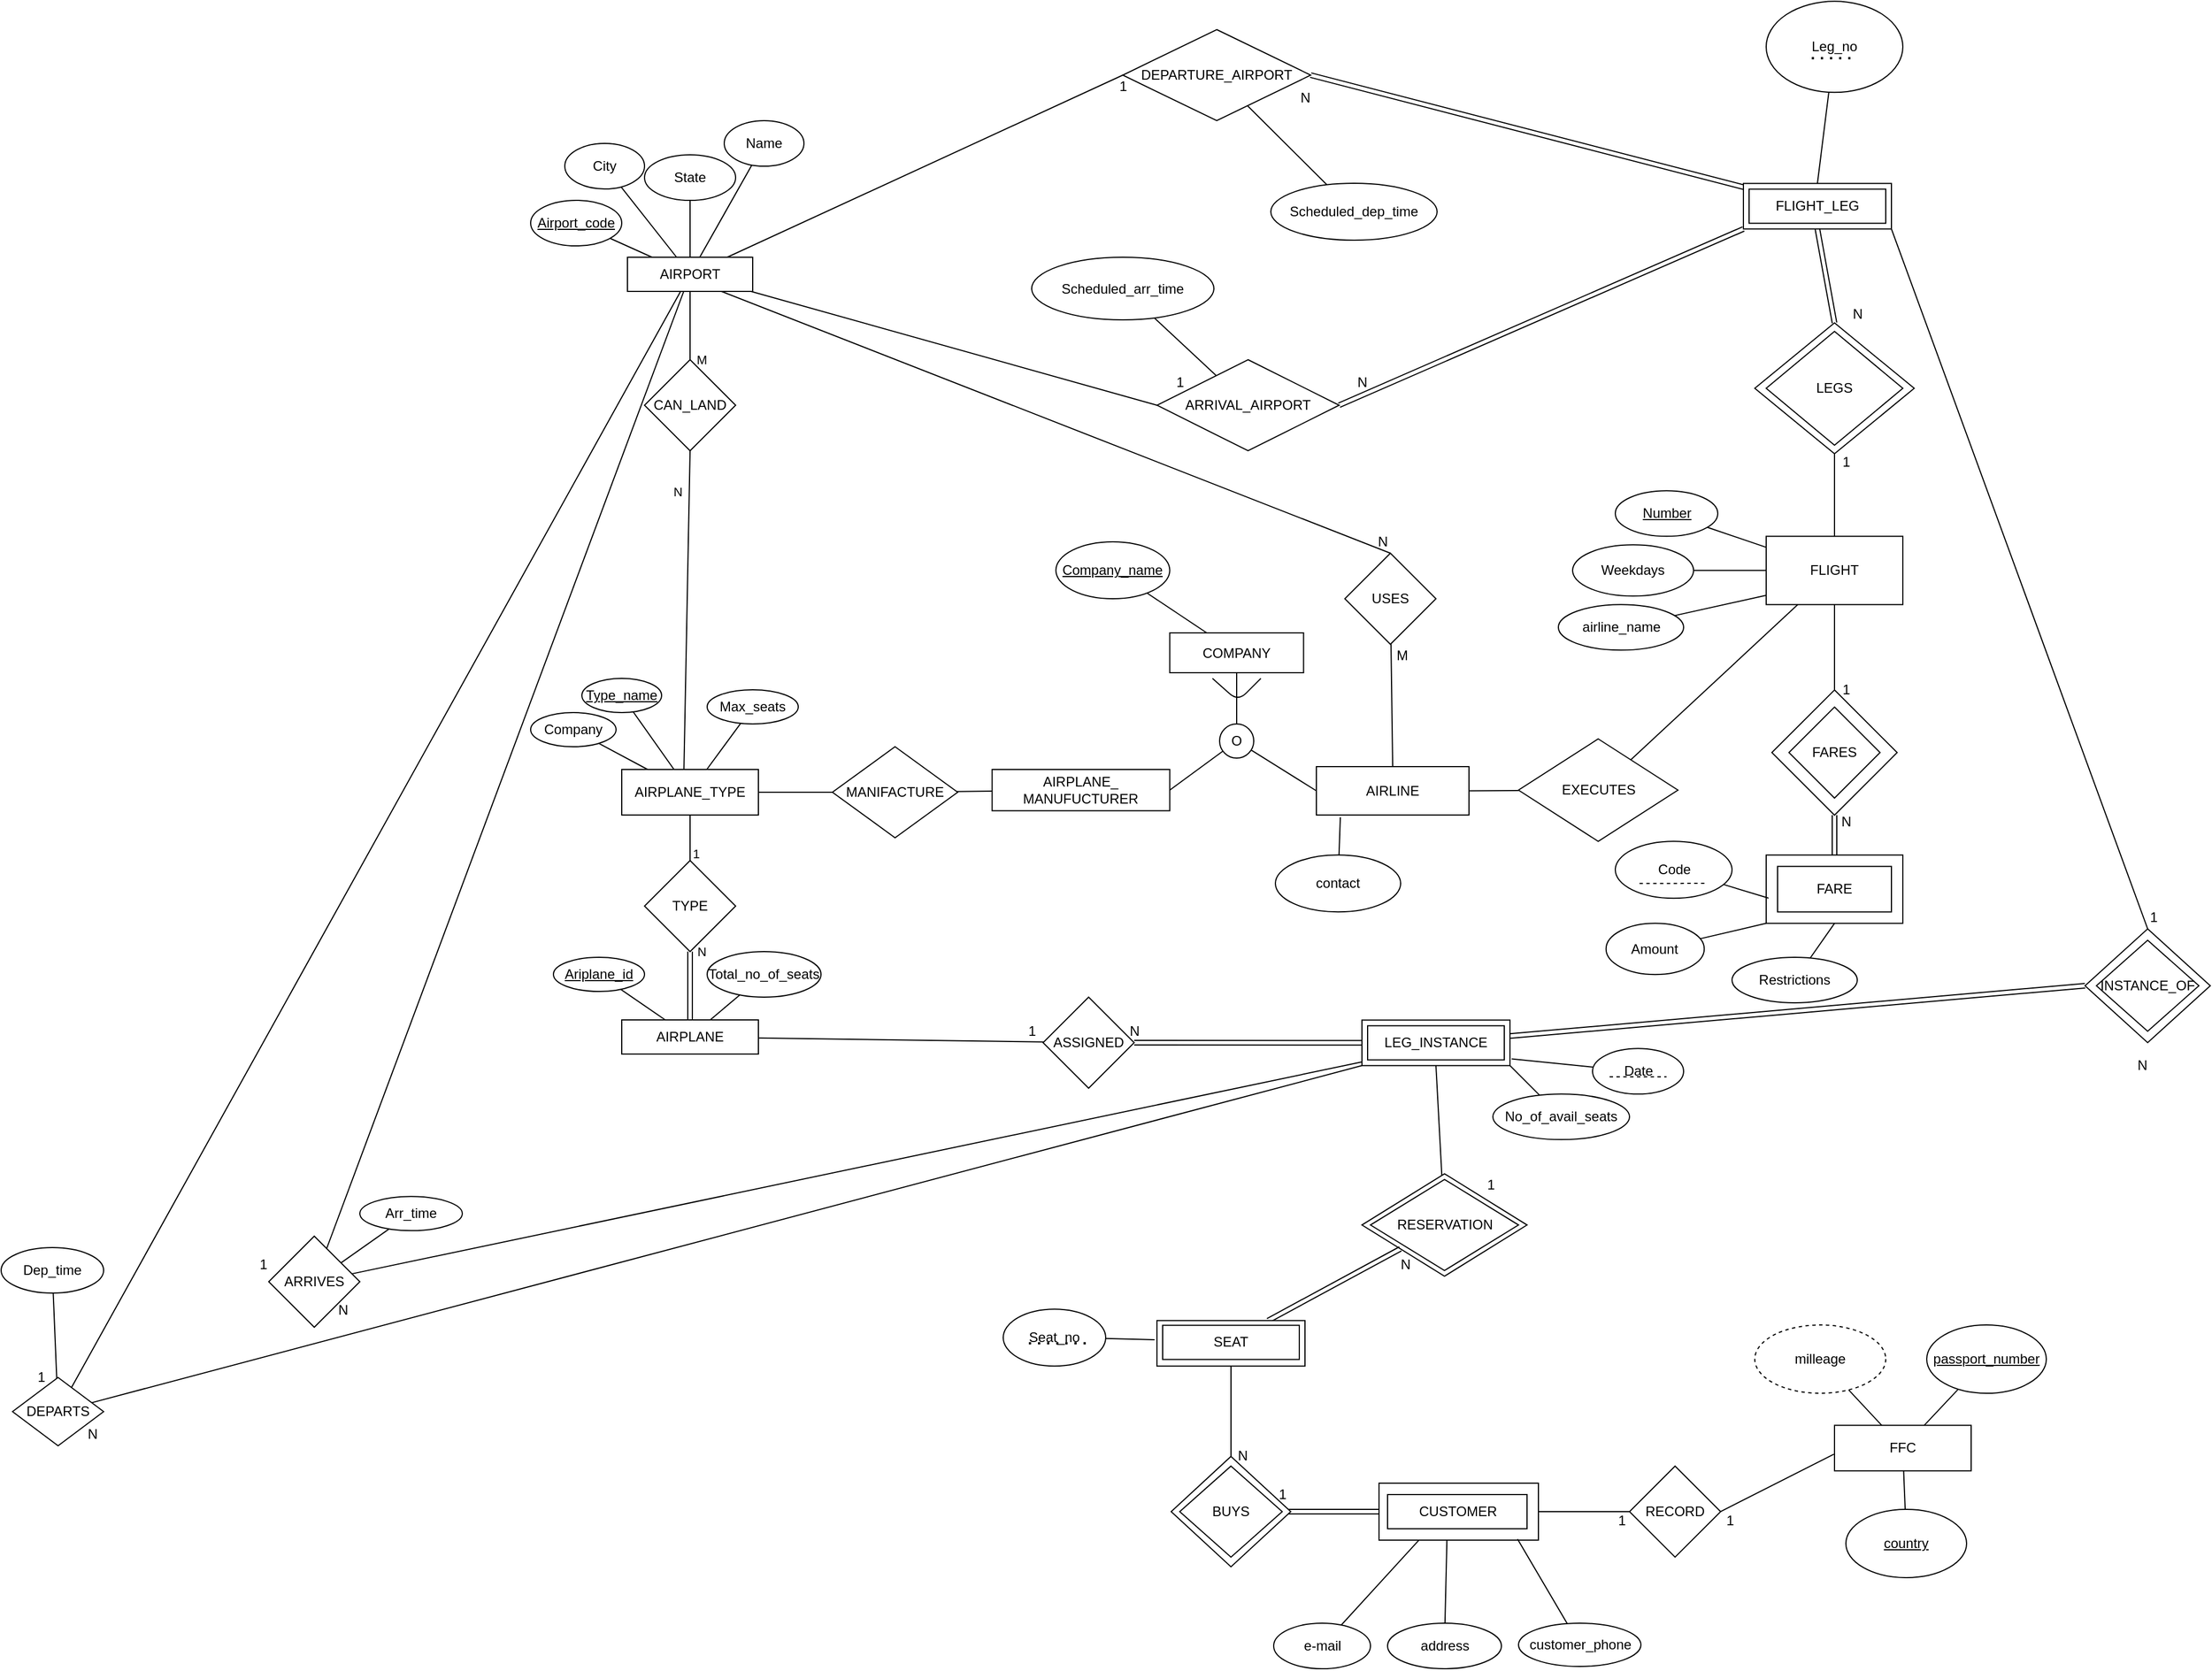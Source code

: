 <mxfile version="14.1.9" type="github">
  <diagram id="C5RBs43oDa-KdzZeNtuy" name="Page-1">
    <mxGraphModel dx="2500" dy="2067" grid="1" gridSize="10" guides="1" tooltips="1" connect="1" arrows="1" fold="1" page="1" pageScale="1" pageWidth="827" pageHeight="1169" math="0" shadow="0">
      <root>
        <mxCell id="WIyWlLk6GJQsqaUBKTNV-0" />
        <mxCell id="WIyWlLk6GJQsqaUBKTNV-1" parent="WIyWlLk6GJQsqaUBKTNV-0" />
        <mxCell id="4S0xpe9cDN7XtUJFlHcr-107" value="" style="rhombus;whiteSpace=wrap;html=1;gradientColor=none;" vertex="1" parent="WIyWlLk6GJQsqaUBKTNV-1">
          <mxGeometry x="577.5" y="1013.47" width="105" height="96.99" as="geometry" />
        </mxCell>
        <mxCell id="4S0xpe9cDN7XtUJFlHcr-51" value="&quot;" style="rhombus;whiteSpace=wrap;html=1;gradientColor=none;" vertex="1" parent="WIyWlLk6GJQsqaUBKTNV-1">
          <mxGeometry x="1380" y="550.0" width="110" height="100" as="geometry" />
        </mxCell>
        <mxCell id="4S0xpe9cDN7XtUJFlHcr-44" value="" style="rounded=0;whiteSpace=wrap;html=1;gradientColor=none;" vertex="1" parent="WIyWlLk6GJQsqaUBKTNV-1">
          <mxGeometry x="1100" y="485.16" width="120" height="60" as="geometry" />
        </mxCell>
        <mxCell id="4S0xpe9cDN7XtUJFlHcr-42" value="" style="rhombus;whiteSpace=wrap;html=1;gradientColor=none;" vertex="1" parent="WIyWlLk6GJQsqaUBKTNV-1">
          <mxGeometry x="1105" y="340.16" width="110" height="110" as="geometry" />
        </mxCell>
        <mxCell id="4S0xpe9cDN7XtUJFlHcr-37" value="" style="rhombus;whiteSpace=wrap;html=1;gradientColor=none;" vertex="1" parent="WIyWlLk6GJQsqaUBKTNV-1">
          <mxGeometry x="1090" y="17.66" width="140" height="115" as="geometry" />
        </mxCell>
        <mxCell id="4S0xpe9cDN7XtUJFlHcr-6" value="" style="rounded=0;whiteSpace=wrap;html=1;" vertex="1" parent="WIyWlLk6GJQsqaUBKTNV-1">
          <mxGeometry x="760" y="1036.99" width="140" height="50.06" as="geometry" />
        </mxCell>
        <mxCell id="ul4c0IiosibibMGCIvRT-50" value="" style="rhombus;whiteSpace=wrap;html=1;shadow=0;sketch=0;fillColor=#FFFFFF;" parent="WIyWlLk6GJQsqaUBKTNV-1" vertex="1">
          <mxGeometry x="745" y="765.16" width="145" height="90" as="geometry" />
        </mxCell>
        <mxCell id="ul4c0IiosibibMGCIvRT-46" value="" style="rounded=0;whiteSpace=wrap;html=1;shadow=0;sketch=0;fillColor=#FFFFFF;" parent="WIyWlLk6GJQsqaUBKTNV-1" vertex="1">
          <mxGeometry x="745" y="630.16" width="130" height="40" as="geometry" />
        </mxCell>
        <mxCell id="ul4c0IiosibibMGCIvRT-0" value="AIRPORT" style="rounded=0;whiteSpace=wrap;html=1;" parent="WIyWlLk6GJQsqaUBKTNV-1" vertex="1">
          <mxGeometry x="100" y="-40" width="110" height="30" as="geometry" />
        </mxCell>
        <mxCell id="ul4c0IiosibibMGCIvRT-3" value="" style="endArrow=none;html=1;" parent="WIyWlLk6GJQsqaUBKTNV-1" source="ul4c0IiosibibMGCIvRT-0" target="ul4c0IiosibibMGCIvRT-7" edge="1">
          <mxGeometry width="50" height="50" relative="1" as="geometry">
            <mxPoint x="155" y="-50" as="sourcePoint" />
            <mxPoint x="205" y="-140" as="targetPoint" />
          </mxGeometry>
        </mxCell>
        <mxCell id="ul4c0IiosibibMGCIvRT-4" value="" style="endArrow=none;html=1;" parent="WIyWlLk6GJQsqaUBKTNV-1" source="ul4c0IiosibibMGCIvRT-0" target="ul4c0IiosibibMGCIvRT-9" edge="1">
          <mxGeometry width="50" height="50" relative="1" as="geometry">
            <mxPoint x="65" y="-60" as="sourcePoint" />
            <mxPoint x="86" y="-130" as="targetPoint" />
          </mxGeometry>
        </mxCell>
        <mxCell id="ul4c0IiosibibMGCIvRT-5" value="" style="endArrow=none;html=1;" parent="WIyWlLk6GJQsqaUBKTNV-1" source="ul4c0IiosibibMGCIvRT-0" target="ul4c0IiosibibMGCIvRT-10" edge="1">
          <mxGeometry width="50" height="50" relative="1" as="geometry">
            <mxPoint x="165" y="-50" as="sourcePoint" />
            <mxPoint x="215" y="-100" as="targetPoint" />
          </mxGeometry>
        </mxCell>
        <mxCell id="ul4c0IiosibibMGCIvRT-6" value="" style="endArrow=none;html=1;" parent="WIyWlLk6GJQsqaUBKTNV-1" source="ul4c0IiosibibMGCIvRT-0" target="ul4c0IiosibibMGCIvRT-8" edge="1">
          <mxGeometry width="50" height="50" relative="1" as="geometry">
            <mxPoint x="45" y="-60" as="sourcePoint" />
            <mxPoint x="75" y="-80" as="targetPoint" />
          </mxGeometry>
        </mxCell>
        <mxCell id="ul4c0IiosibibMGCIvRT-7" value="State" style="ellipse;whiteSpace=wrap;html=1;" parent="WIyWlLk6GJQsqaUBKTNV-1" vertex="1">
          <mxGeometry x="115" y="-130" width="80" height="40" as="geometry" />
        </mxCell>
        <mxCell id="ul4c0IiosibibMGCIvRT-8" value="&lt;u&gt;Airport_code&lt;/u&gt;" style="ellipse;whiteSpace=wrap;html=1;" parent="WIyWlLk6GJQsqaUBKTNV-1" vertex="1">
          <mxGeometry x="15" y="-90" width="80" height="40" as="geometry" />
        </mxCell>
        <mxCell id="ul4c0IiosibibMGCIvRT-9" value="City" style="ellipse;whiteSpace=wrap;html=1;" parent="WIyWlLk6GJQsqaUBKTNV-1" vertex="1">
          <mxGeometry x="45" y="-140" width="70" height="40" as="geometry" />
        </mxCell>
        <mxCell id="ul4c0IiosibibMGCIvRT-10" value="Name" style="ellipse;whiteSpace=wrap;html=1;" parent="WIyWlLk6GJQsqaUBKTNV-1" vertex="1">
          <mxGeometry x="185" y="-160" width="70" height="40" as="geometry" />
        </mxCell>
        <mxCell id="ul4c0IiosibibMGCIvRT-11" value="" style="endArrow=none;html=1;entryX=0.5;entryY=1;entryDx=0;entryDy=0;exitX=0.5;exitY=0;exitDx=0;exitDy=0;" parent="WIyWlLk6GJQsqaUBKTNV-1" source="ul4c0IiosibibMGCIvRT-12" target="ul4c0IiosibibMGCIvRT-0" edge="1">
          <mxGeometry width="50" height="50" relative="1" as="geometry">
            <mxPoint x="155" y="60" as="sourcePoint" />
            <mxPoint x="145" y="-30" as="targetPoint" />
          </mxGeometry>
        </mxCell>
        <mxCell id="ul4c0IiosibibMGCIvRT-15" value="M" style="edgeLabel;html=1;align=center;verticalAlign=middle;resizable=0;points=[];" parent="ul4c0IiosibibMGCIvRT-11" vertex="1" connectable="0">
          <mxGeometry x="-0.738" y="1" relative="1" as="geometry">
            <mxPoint x="11" y="8" as="offset" />
          </mxGeometry>
        </mxCell>
        <mxCell id="ul4c0IiosibibMGCIvRT-12" value="CAN_LAND" style="rhombus;whiteSpace=wrap;html=1;" parent="WIyWlLk6GJQsqaUBKTNV-1" vertex="1">
          <mxGeometry x="115" y="50" width="80" height="80" as="geometry" />
        </mxCell>
        <mxCell id="ul4c0IiosibibMGCIvRT-16" value="" style="endArrow=none;html=1;entryX=0.5;entryY=1;entryDx=0;entryDy=0;exitX=0.455;exitY=-0.002;exitDx=0;exitDy=0;exitPerimeter=0;" parent="WIyWlLk6GJQsqaUBKTNV-1" source="ul4c0IiosibibMGCIvRT-18" target="ul4c0IiosibibMGCIvRT-12" edge="1">
          <mxGeometry width="50" height="50" relative="1" as="geometry">
            <mxPoint x="150" y="360" as="sourcePoint" />
            <mxPoint x="140" y="310" as="targetPoint" />
          </mxGeometry>
        </mxCell>
        <mxCell id="ul4c0IiosibibMGCIvRT-17" value="N" style="edgeLabel;html=1;align=center;verticalAlign=middle;resizable=0;points=[];" parent="ul4c0IiosibibMGCIvRT-16" vertex="1" connectable="0">
          <mxGeometry x="0.674" relative="1" as="geometry">
            <mxPoint x="-9.94" y="-9.6" as="offset" />
          </mxGeometry>
        </mxCell>
        <mxCell id="ul4c0IiosibibMGCIvRT-18" value="AIRPLANE_TYPE" style="rounded=0;whiteSpace=wrap;html=1;" parent="WIyWlLk6GJQsqaUBKTNV-1" vertex="1">
          <mxGeometry x="95" y="410" width="120" height="40" as="geometry" />
        </mxCell>
        <mxCell id="ul4c0IiosibibMGCIvRT-19" value="" style="endArrow=none;html=1;" parent="WIyWlLk6GJQsqaUBKTNV-1" source="ul4c0IiosibibMGCIvRT-20" target="ul4c0IiosibibMGCIvRT-18" edge="1">
          <mxGeometry width="50" height="50" relative="1" as="geometry">
            <mxPoint x="80" y="340" as="sourcePoint" />
            <mxPoint x="140" y="400" as="targetPoint" />
          </mxGeometry>
        </mxCell>
        <mxCell id="ul4c0IiosibibMGCIvRT-20" value="&lt;u&gt;Type_name&lt;/u&gt;" style="ellipse;whiteSpace=wrap;html=1;" parent="WIyWlLk6GJQsqaUBKTNV-1" vertex="1">
          <mxGeometry x="60" y="330" width="70" height="30" as="geometry" />
        </mxCell>
        <mxCell id="ul4c0IiosibibMGCIvRT-21" value="" style="endArrow=none;html=1;" parent="WIyWlLk6GJQsqaUBKTNV-1" source="ul4c0IiosibibMGCIvRT-22" target="ul4c0IiosibibMGCIvRT-18" edge="1">
          <mxGeometry width="50" height="50" relative="1" as="geometry">
            <mxPoint x="60" y="400" as="sourcePoint" />
            <mxPoint x="140" y="400" as="targetPoint" />
          </mxGeometry>
        </mxCell>
        <mxCell id="ul4c0IiosibibMGCIvRT-22" value="Company" style="ellipse;whiteSpace=wrap;html=1;" parent="WIyWlLk6GJQsqaUBKTNV-1" vertex="1">
          <mxGeometry x="15" y="360" width="75" height="30" as="geometry" />
        </mxCell>
        <mxCell id="ul4c0IiosibibMGCIvRT-23" value="" style="endArrow=none;html=1;" parent="WIyWlLk6GJQsqaUBKTNV-1" source="ul4c0IiosibibMGCIvRT-24" target="ul4c0IiosibibMGCIvRT-18" edge="1">
          <mxGeometry width="50" height="50" relative="1" as="geometry">
            <mxPoint x="210" y="330" as="sourcePoint" />
            <mxPoint x="140" y="400" as="targetPoint" />
          </mxGeometry>
        </mxCell>
        <mxCell id="ul4c0IiosibibMGCIvRT-24" value="Max_seats" style="ellipse;whiteSpace=wrap;html=1;" parent="WIyWlLk6GJQsqaUBKTNV-1" vertex="1">
          <mxGeometry x="170" y="340" width="80" height="30" as="geometry" />
        </mxCell>
        <mxCell id="ul4c0IiosibibMGCIvRT-25" value="" style="endArrow=none;html=1;exitX=0.5;exitY=0;exitDx=0;exitDy=0;" parent="WIyWlLk6GJQsqaUBKTNV-1" source="ul4c0IiosibibMGCIvRT-26" target="ul4c0IiosibibMGCIvRT-18" edge="1">
          <mxGeometry width="50" height="50" relative="1" as="geometry">
            <mxPoint x="150" y="490" as="sourcePoint" />
            <mxPoint x="140" y="520" as="targetPoint" />
          </mxGeometry>
        </mxCell>
        <mxCell id="ul4c0IiosibibMGCIvRT-27" value="1" style="edgeLabel;html=1;align=center;verticalAlign=middle;resizable=0;points=[];" parent="ul4c0IiosibibMGCIvRT-25" vertex="1" connectable="0">
          <mxGeometry x="-0.638" y="1" relative="1" as="geometry">
            <mxPoint x="5.96" y="0.29" as="offset" />
          </mxGeometry>
        </mxCell>
        <mxCell id="ul4c0IiosibibMGCIvRT-26" value="TYPE" style="rhombus;whiteSpace=wrap;html=1;" parent="WIyWlLk6GJQsqaUBKTNV-1" vertex="1">
          <mxGeometry x="115" y="490" width="80" height="80" as="geometry" />
        </mxCell>
        <mxCell id="ul4c0IiosibibMGCIvRT-28" value="" style="shape=link;html=1;" parent="WIyWlLk6GJQsqaUBKTNV-1" source="ul4c0IiosibibMGCIvRT-30" target="ul4c0IiosibibMGCIvRT-26" edge="1">
          <mxGeometry width="100" relative="1" as="geometry">
            <mxPoint x="150" y="630" as="sourcePoint" />
            <mxPoint x="130" y="580" as="targetPoint" />
          </mxGeometry>
        </mxCell>
        <mxCell id="ul4c0IiosibibMGCIvRT-29" value="N" style="edgeLabel;html=1;align=center;verticalAlign=middle;resizable=0;points=[];" parent="ul4c0IiosibibMGCIvRT-28" vertex="1" connectable="0">
          <mxGeometry x="0.743" relative="1" as="geometry">
            <mxPoint x="10" y="-7.43" as="offset" />
          </mxGeometry>
        </mxCell>
        <mxCell id="ul4c0IiosibibMGCIvRT-30" value="AIRPLANE" style="rounded=0;whiteSpace=wrap;html=1;" parent="WIyWlLk6GJQsqaUBKTNV-1" vertex="1">
          <mxGeometry x="95" y="630" width="120" height="30" as="geometry" />
        </mxCell>
        <mxCell id="ul4c0IiosibibMGCIvRT-34" value="" style="endArrow=none;html=1;" parent="WIyWlLk6GJQsqaUBKTNV-1" source="ul4c0IiosibibMGCIvRT-30" target="ul4c0IiosibibMGCIvRT-35" edge="1">
          <mxGeometry width="50" height="50" relative="1" as="geometry">
            <mxPoint x="30" y="620" as="sourcePoint" />
            <mxPoint x="70" y="600" as="targetPoint" />
          </mxGeometry>
        </mxCell>
        <mxCell id="ul4c0IiosibibMGCIvRT-35" value="&lt;u&gt;Ariplane_id&lt;/u&gt;" style="ellipse;whiteSpace=wrap;html=1;" parent="WIyWlLk6GJQsqaUBKTNV-1" vertex="1">
          <mxGeometry x="35" y="575" width="80" height="30" as="geometry" />
        </mxCell>
        <mxCell id="ul4c0IiosibibMGCIvRT-37" value="" style="endArrow=none;html=1;" parent="WIyWlLk6GJQsqaUBKTNV-1" source="ul4c0IiosibibMGCIvRT-30" target="ul4c0IiosibibMGCIvRT-38" edge="1">
          <mxGeometry width="50" height="50" relative="1" as="geometry">
            <mxPoint x="185" y="620" as="sourcePoint" />
            <mxPoint x="210" y="590" as="targetPoint" />
          </mxGeometry>
        </mxCell>
        <mxCell id="ul4c0IiosibibMGCIvRT-38" value="Total_no_of_seats" style="ellipse;whiteSpace=wrap;html=1;" parent="WIyWlLk6GJQsqaUBKTNV-1" vertex="1">
          <mxGeometry x="170" y="570" width="100" height="40" as="geometry" />
        </mxCell>
        <mxCell id="ul4c0IiosibibMGCIvRT-39" value="" style="endArrow=none;html=1;" parent="WIyWlLk6GJQsqaUBKTNV-1" source="ul4c0IiosibibMGCIvRT-30" target="ul4c0IiosibibMGCIvRT-40" edge="1">
          <mxGeometry width="50" height="50" relative="1" as="geometry">
            <mxPoint x="280" y="680" as="sourcePoint" />
            <mxPoint x="300" y="645" as="targetPoint" />
          </mxGeometry>
        </mxCell>
        <mxCell id="ul4c0IiosibibMGCIvRT-40" value="ASSIGNED" style="rhombus;whiteSpace=wrap;html=1;" parent="WIyWlLk6GJQsqaUBKTNV-1" vertex="1">
          <mxGeometry x="465" y="610" width="80" height="80" as="geometry" />
        </mxCell>
        <mxCell id="ul4c0IiosibibMGCIvRT-41" value="1" style="text;html=1;align=center;verticalAlign=middle;resizable=0;points=[];autosize=1;" parent="WIyWlLk6GJQsqaUBKTNV-1" vertex="1">
          <mxGeometry x="445" y="630" width="20" height="20" as="geometry" />
        </mxCell>
        <mxCell id="ul4c0IiosibibMGCIvRT-42" value="" style="shape=link;html=1;" parent="WIyWlLk6GJQsqaUBKTNV-1" source="ul4c0IiosibibMGCIvRT-40" target="ul4c0IiosibibMGCIvRT-46" edge="1">
          <mxGeometry width="100" relative="1" as="geometry">
            <mxPoint x="675" y="644.87" as="sourcePoint" />
            <mxPoint x="725" y="650.16" as="targetPoint" />
          </mxGeometry>
        </mxCell>
        <mxCell id="ul4c0IiosibibMGCIvRT-43" value="LEG_INSTANCE" style="rounded=0;whiteSpace=wrap;html=1;" parent="WIyWlLk6GJQsqaUBKTNV-1" vertex="1">
          <mxGeometry x="750" y="635.16" width="120" height="30" as="geometry" />
        </mxCell>
        <mxCell id="ul4c0IiosibibMGCIvRT-47" value="&lt;div&gt;N&lt;/div&gt;" style="text;html=1;align=center;verticalAlign=middle;resizable=0;points=[];autosize=1;" parent="WIyWlLk6GJQsqaUBKTNV-1" vertex="1">
          <mxGeometry x="535" y="630" width="20" height="20" as="geometry" />
        </mxCell>
        <mxCell id="ul4c0IiosibibMGCIvRT-48" value="" style="endArrow=none;html=1;entryX=0.5;entryY=1;entryDx=0;entryDy=0;" parent="WIyWlLk6GJQsqaUBKTNV-1" source="ul4c0IiosibibMGCIvRT-50" target="ul4c0IiosibibMGCIvRT-46" edge="1">
          <mxGeometry width="50" height="50" relative="1" as="geometry">
            <mxPoint x="775" y="725.16" as="sourcePoint" />
            <mxPoint x="785" y="695.16" as="targetPoint" />
          </mxGeometry>
        </mxCell>
        <mxCell id="ul4c0IiosibibMGCIvRT-49" value="RESERVATION" style="rhombus;whiteSpace=wrap;html=1;shadow=0;sketch=0;fillColor=#FFFFFF;" parent="WIyWlLk6GJQsqaUBKTNV-1" vertex="1">
          <mxGeometry x="752.5" y="770.16" width="130" height="80" as="geometry" />
        </mxCell>
        <mxCell id="ul4c0IiosibibMGCIvRT-55" value="" style="shape=link;html=1;exitX=0.75;exitY=0;exitDx=0;exitDy=0;" parent="WIyWlLk6GJQsqaUBKTNV-1" source="ul4c0IiosibibMGCIvRT-56" target="ul4c0IiosibibMGCIvRT-50" edge="1">
          <mxGeometry width="100" relative="1" as="geometry">
            <mxPoint x="240" y="890" as="sourcePoint" />
            <mxPoint x="320" y="875" as="targetPoint" />
          </mxGeometry>
        </mxCell>
        <mxCell id="ul4c0IiosibibMGCIvRT-56" value="" style="rounded=0;whiteSpace=wrap;html=1;shadow=0;sketch=0;fillColor=#FFFFFF;" parent="WIyWlLk6GJQsqaUBKTNV-1" vertex="1">
          <mxGeometry x="565" y="894.15" width="130" height="40" as="geometry" />
        </mxCell>
        <mxCell id="ul4c0IiosibibMGCIvRT-57" value="SEAT" style="rounded=0;whiteSpace=wrap;html=1;" parent="WIyWlLk6GJQsqaUBKTNV-1" vertex="1">
          <mxGeometry x="570" y="898.3" width="120" height="30" as="geometry" />
        </mxCell>
        <mxCell id="ul4c0IiosibibMGCIvRT-58" value="&lt;div&gt;N&lt;/div&gt;" style="text;html=1;align=center;verticalAlign=middle;resizable=0;points=[];autosize=1;" parent="WIyWlLk6GJQsqaUBKTNV-1" vertex="1">
          <mxGeometry x="772.5" y="835.16" width="20" height="20" as="geometry" />
        </mxCell>
        <mxCell id="ul4c0IiosibibMGCIvRT-59" value="&lt;div&gt;1&lt;/div&gt;" style="text;html=1;align=center;verticalAlign=middle;resizable=0;points=[];autosize=1;" parent="WIyWlLk6GJQsqaUBKTNV-1" vertex="1">
          <mxGeometry x="847.5" y="765.16" width="20" height="20" as="geometry" />
        </mxCell>
        <mxCell id="ul4c0IiosibibMGCIvRT-60" value="" style="endArrow=none;html=1;exitX=-0.016;exitY=0.421;exitDx=0;exitDy=0;exitPerimeter=0;" parent="WIyWlLk6GJQsqaUBKTNV-1" source="ul4c0IiosibibMGCIvRT-56" target="ul4c0IiosibibMGCIvRT-61" edge="1">
          <mxGeometry width="50" height="50" relative="1" as="geometry">
            <mxPoint x="102.5" y="870" as="sourcePoint" />
            <mxPoint x="160" y="860" as="targetPoint" />
          </mxGeometry>
        </mxCell>
        <mxCell id="ul4c0IiosibibMGCIvRT-63" value="" style="endArrow=none;html=1;" parent="WIyWlLk6GJQsqaUBKTNV-1" source="ul4c0IiosibibMGCIvRT-64" target="ul4c0IiosibibMGCIvRT-0" edge="1">
          <mxGeometry width="50" height="50" relative="1" as="geometry">
            <mxPoint x="410" y="350" as="sourcePoint" />
            <mxPoint x="400" y="410" as="targetPoint" />
          </mxGeometry>
        </mxCell>
        <mxCell id="ul4c0IiosibibMGCIvRT-64" value="ARRIVES" style="rhombus;whiteSpace=wrap;html=1;shadow=0;sketch=0;fillColor=#FFFFFF;" parent="WIyWlLk6GJQsqaUBKTNV-1" vertex="1">
          <mxGeometry x="-215" y="820.0" width="80" height="80" as="geometry" />
        </mxCell>
        <mxCell id="ul4c0IiosibibMGCIvRT-65" value="" style="endArrow=none;html=1;exitX=-0.003;exitY=0.921;exitDx=0;exitDy=0;exitPerimeter=0;" parent="WIyWlLk6GJQsqaUBKTNV-1" source="ul4c0IiosibibMGCIvRT-46" target="ul4c0IiosibibMGCIvRT-64" edge="1">
          <mxGeometry width="50" height="50" relative="1" as="geometry">
            <mxPoint x="740" y="663" as="sourcePoint" />
            <mxPoint x="400" y="410" as="targetPoint" />
          </mxGeometry>
        </mxCell>
        <mxCell id="ul4c0IiosibibMGCIvRT-66" value="" style="endArrow=none;html=1;" parent="WIyWlLk6GJQsqaUBKTNV-1" source="ul4c0IiosibibMGCIvRT-67" target="ul4c0IiosibibMGCIvRT-0" edge="1">
          <mxGeometry width="50" height="50" relative="1" as="geometry">
            <mxPoint x="340" y="420" as="sourcePoint" />
            <mxPoint x="400" y="410" as="targetPoint" />
          </mxGeometry>
        </mxCell>
        <mxCell id="ul4c0IiosibibMGCIvRT-67" value="DEPARTS" style="rhombus;whiteSpace=wrap;html=1;shadow=0;sketch=0;fillColor=#FFFFFF;" parent="WIyWlLk6GJQsqaUBKTNV-1" vertex="1">
          <mxGeometry x="-440" y="944.15" width="80" height="60" as="geometry" />
        </mxCell>
        <mxCell id="ul4c0IiosibibMGCIvRT-68" value="" style="endArrow=none;html=1;exitX=0;exitY=1;exitDx=0;exitDy=0;" parent="WIyWlLk6GJQsqaUBKTNV-1" source="ul4c0IiosibibMGCIvRT-46" target="ul4c0IiosibibMGCIvRT-67" edge="1">
          <mxGeometry width="50" height="50" relative="1" as="geometry">
            <mxPoint x="350" y="460" as="sourcePoint" />
            <mxPoint x="400" y="410" as="targetPoint" />
          </mxGeometry>
        </mxCell>
        <mxCell id="ul4c0IiosibibMGCIvRT-69" value="" style="endArrow=none;html=1;" parent="WIyWlLk6GJQsqaUBKTNV-1" source="ul4c0IiosibibMGCIvRT-70" target="ul4c0IiosibibMGCIvRT-67" edge="1">
          <mxGeometry width="50" height="50" relative="1" as="geometry">
            <mxPoint x="-292.437" y="910.002" as="sourcePoint" />
            <mxPoint x="-340" y="964.15" as="targetPoint" />
          </mxGeometry>
        </mxCell>
        <mxCell id="ul4c0IiosibibMGCIvRT-70" value="Dep_time" style="ellipse;whiteSpace=wrap;html=1;shadow=0;sketch=0;fillColor=#FFFFFF;" parent="WIyWlLk6GJQsqaUBKTNV-1" vertex="1">
          <mxGeometry x="-450" y="830" width="90" height="40" as="geometry" />
        </mxCell>
        <mxCell id="ul4c0IiosibibMGCIvRT-71" value="1" style="text;html=1;align=center;verticalAlign=middle;resizable=0;points=[];autosize=1;" parent="WIyWlLk6GJQsqaUBKTNV-1" vertex="1">
          <mxGeometry x="-425" y="934.15" width="20" height="20" as="geometry" />
        </mxCell>
        <mxCell id="ul4c0IiosibibMGCIvRT-72" value="N" style="text;html=1;align=center;verticalAlign=middle;resizable=0;points=[];autosize=1;" parent="WIyWlLk6GJQsqaUBKTNV-1" vertex="1">
          <mxGeometry x="-380" y="984.15" width="20" height="20" as="geometry" />
        </mxCell>
        <mxCell id="ul4c0IiosibibMGCIvRT-73" value="" style="endArrow=none;html=1;" parent="WIyWlLk6GJQsqaUBKTNV-1" source="ul4c0IiosibibMGCIvRT-64" target="ul4c0IiosibibMGCIvRT-74" edge="1">
          <mxGeometry width="50" height="50" relative="1" as="geometry">
            <mxPoint x="-200" y="805.0" as="sourcePoint" />
            <mxPoint x="-155.32" y="804.895" as="targetPoint" />
          </mxGeometry>
        </mxCell>
        <mxCell id="ul4c0IiosibibMGCIvRT-74" value="Arr_time" style="ellipse;whiteSpace=wrap;html=1;" parent="WIyWlLk6GJQsqaUBKTNV-1" vertex="1">
          <mxGeometry x="-135" y="785.16" width="90" height="30" as="geometry" />
        </mxCell>
        <mxCell id="ul4c0IiosibibMGCIvRT-75" value="1" style="text;html=1;align=center;verticalAlign=middle;resizable=0;points=[];autosize=1;" parent="WIyWlLk6GJQsqaUBKTNV-1" vertex="1">
          <mxGeometry x="-230" y="835.0" width="20" height="20" as="geometry" />
        </mxCell>
        <mxCell id="ul4c0IiosibibMGCIvRT-76" value="N" style="text;html=1;align=center;verticalAlign=middle;resizable=0;points=[];autosize=1;" parent="WIyWlLk6GJQsqaUBKTNV-1" vertex="1">
          <mxGeometry x="-160" y="875.0" width="20" height="20" as="geometry" />
        </mxCell>
        <mxCell id="ul4c0IiosibibMGCIvRT-78" value="" style="endArrow=none;html=1;entryX=0;entryY=0.5;entryDx=0;entryDy=0;" parent="WIyWlLk6GJQsqaUBKTNV-1" source="ul4c0IiosibibMGCIvRT-0" target="ul4c0IiosibibMGCIvRT-79" edge="1">
          <mxGeometry width="50" height="50" relative="1" as="geometry">
            <mxPoint x="305" y="20" as="sourcePoint" />
            <mxPoint x="395" y="20" as="targetPoint" />
          </mxGeometry>
        </mxCell>
        <mxCell id="ul4c0IiosibibMGCIvRT-79" value="ARRIVAL_AIRPORT" style="rhombus;whiteSpace=wrap;html=1;" parent="WIyWlLk6GJQsqaUBKTNV-1" vertex="1">
          <mxGeometry x="565" y="50" width="160" height="80" as="geometry" />
        </mxCell>
        <mxCell id="ul4c0IiosibibMGCIvRT-80" value="DEPARTURE_AIRPORT" style="rhombus;whiteSpace=wrap;html=1;" parent="WIyWlLk6GJQsqaUBKTNV-1" vertex="1">
          <mxGeometry x="535" y="-240" width="165" height="80" as="geometry" />
        </mxCell>
        <mxCell id="ul4c0IiosibibMGCIvRT-82" value="" style="endArrow=none;html=1;" parent="WIyWlLk6GJQsqaUBKTNV-1" source="ul4c0IiosibibMGCIvRT-80" target="ul4c0IiosibibMGCIvRT-83" edge="1">
          <mxGeometry width="50" height="50" relative="1" as="geometry">
            <mxPoint x="470" y="-170" as="sourcePoint" />
            <mxPoint x="505" y="-160" as="targetPoint" />
          </mxGeometry>
        </mxCell>
        <mxCell id="ul4c0IiosibibMGCIvRT-83" value="Scheduled_dep_time" style="ellipse;whiteSpace=wrap;html=1;" parent="WIyWlLk6GJQsqaUBKTNV-1" vertex="1">
          <mxGeometry x="665" y="-105" width="146" height="50" as="geometry" />
        </mxCell>
        <mxCell id="ul4c0IiosibibMGCIvRT-87" value="" style="endArrow=none;html=1;" parent="WIyWlLk6GJQsqaUBKTNV-1" source="ul4c0IiosibibMGCIvRT-79" target="ul4c0IiosibibMGCIvRT-88" edge="1">
          <mxGeometry width="50" height="50" relative="1" as="geometry">
            <mxPoint x="430" y="-10" as="sourcePoint" />
            <mxPoint x="455" y="-40" as="targetPoint" />
          </mxGeometry>
        </mxCell>
        <mxCell id="ul4c0IiosibibMGCIvRT-88" value="Scheduled_arr_time" style="ellipse;whiteSpace=wrap;html=1;" parent="WIyWlLk6GJQsqaUBKTNV-1" vertex="1">
          <mxGeometry x="455" y="-40" width="160" height="55" as="geometry" />
        </mxCell>
        <mxCell id="ul4c0IiosibibMGCIvRT-89" value="" style="shape=link;html=1;exitX=1;exitY=0.5;exitDx=0;exitDy=0;" parent="WIyWlLk6GJQsqaUBKTNV-1" source="ul4c0IiosibibMGCIvRT-80" target="ul4c0IiosibibMGCIvRT-95" edge="1">
          <mxGeometry width="100" relative="1" as="geometry">
            <mxPoint x="665" y="-147.412" as="sourcePoint" />
            <mxPoint x="715" y="-120" as="targetPoint" />
          </mxGeometry>
        </mxCell>
        <mxCell id="ul4c0IiosibibMGCIvRT-94" value="" style="rounded=0;whiteSpace=wrap;html=1;shadow=0;sketch=0;fillColor=#FFFFFF;" parent="WIyWlLk6GJQsqaUBKTNV-1" vertex="1">
          <mxGeometry x="1080" y="-104.84" width="130" height="40" as="geometry" />
        </mxCell>
        <mxCell id="ul4c0IiosibibMGCIvRT-95" value="FLIGHT_LEG" style="rounded=0;whiteSpace=wrap;html=1;" parent="WIyWlLk6GJQsqaUBKTNV-1" vertex="1">
          <mxGeometry x="1085" y="-99.84" width="120" height="30" as="geometry" />
        </mxCell>
        <mxCell id="ul4c0IiosibibMGCIvRT-96" value="" style="shape=link;html=1;entryX=0;entryY=1;entryDx=0;entryDy=0;exitX=1;exitY=0.5;exitDx=0;exitDy=0;" parent="WIyWlLk6GJQsqaUBKTNV-1" source="ul4c0IiosibibMGCIvRT-79" target="ul4c0IiosibibMGCIvRT-94" edge="1">
          <mxGeometry width="100" relative="1" as="geometry">
            <mxPoint x="805" y="100" as="sourcePoint" />
            <mxPoint x="715" y="200" as="targetPoint" />
          </mxGeometry>
        </mxCell>
        <mxCell id="ul4c0IiosibibMGCIvRT-97" value="1" style="text;html=1;align=center;verticalAlign=middle;resizable=0;points=[];autosize=1;" parent="WIyWlLk6GJQsqaUBKTNV-1" vertex="1">
          <mxGeometry x="575" y="60" width="20" height="20" as="geometry" />
        </mxCell>
        <mxCell id="ul4c0IiosibibMGCIvRT-98" value="N" style="text;html=1;align=center;verticalAlign=middle;resizable=0;points=[];autosize=1;" parent="WIyWlLk6GJQsqaUBKTNV-1" vertex="1">
          <mxGeometry x="735" y="60" width="20" height="20" as="geometry" />
        </mxCell>
        <mxCell id="ul4c0IiosibibMGCIvRT-100" value="" style="endArrow=none;html=1;entryX=0;entryY=0.5;entryDx=0;entryDy=0;" parent="WIyWlLk6GJQsqaUBKTNV-1" source="ul4c0IiosibibMGCIvRT-0" target="ul4c0IiosibibMGCIvRT-80" edge="1">
          <mxGeometry width="50" height="50" relative="1" as="geometry">
            <mxPoint x="192.5" y="-40" as="sourcePoint" />
            <mxPoint x="465" y="-146.094" as="targetPoint" />
          </mxGeometry>
        </mxCell>
        <mxCell id="ul4c0IiosibibMGCIvRT-103" value="1" style="text;html=1;align=center;verticalAlign=middle;resizable=0;points=[];autosize=1;" parent="WIyWlLk6GJQsqaUBKTNV-1" vertex="1">
          <mxGeometry x="525" y="-200" width="20" height="20" as="geometry" />
        </mxCell>
        <mxCell id="ul4c0IiosibibMGCIvRT-104" value="N" style="text;html=1;align=center;verticalAlign=middle;resizable=0;points=[];autosize=1;" parent="WIyWlLk6GJQsqaUBKTNV-1" vertex="1">
          <mxGeometry x="685" y="-190" width="20" height="20" as="geometry" />
        </mxCell>
        <mxCell id="ul4c0IiosibibMGCIvRT-105" value="" style="endArrow=none;html=1;entryX=0.5;entryY=0;entryDx=0;entryDy=0;" parent="WIyWlLk6GJQsqaUBKTNV-1" source="ul4c0IiosibibMGCIvRT-106" target="ul4c0IiosibibMGCIvRT-94" edge="1">
          <mxGeometry width="50" height="50" relative="1" as="geometry">
            <mxPoint x="1110" y="-194.84" as="sourcePoint" />
            <mxPoint x="1140" y="-54.84" as="targetPoint" />
          </mxGeometry>
        </mxCell>
        <mxCell id="ul4c0IiosibibMGCIvRT-106" value="Leg_no" style="ellipse;whiteSpace=wrap;html=1;shadow=0;sketch=0;fillColor=#FFFFFF;" parent="WIyWlLk6GJQsqaUBKTNV-1" vertex="1">
          <mxGeometry x="1100" y="-264.84" width="120" height="80" as="geometry" />
        </mxCell>
        <mxCell id="ul4c0IiosibibMGCIvRT-107" value="" style="endArrow=none;dashed=1;html=1;dashPattern=1 3;strokeWidth=2;" parent="WIyWlLk6GJQsqaUBKTNV-1" edge="1">
          <mxGeometry width="50" height="50" relative="1" as="geometry">
            <mxPoint x="1140" y="-214.84" as="sourcePoint" />
            <mxPoint x="1180" y="-214.84" as="targetPoint" />
          </mxGeometry>
        </mxCell>
        <mxCell id="4S0xpe9cDN7XtUJFlHcr-1" value="CUSTOMER" style="rounded=0;whiteSpace=wrap;html=1;" vertex="1" parent="WIyWlLk6GJQsqaUBKTNV-1">
          <mxGeometry x="767.5" y="1046.99" width="122.5" height="30.06" as="geometry" />
        </mxCell>
        <mxCell id="4S0xpe9cDN7XtUJFlHcr-2" value="" style="endArrow=none;html=1;entryX=0.5;entryY=1;entryDx=0;entryDy=0;exitX=0.5;exitY=0;exitDx=0;exitDy=0;" edge="1" parent="WIyWlLk6GJQsqaUBKTNV-1" source="4S0xpe9cDN7XtUJFlHcr-107" target="ul4c0IiosibibMGCIvRT-56">
          <mxGeometry width="50" height="50" relative="1" as="geometry">
            <mxPoint x="137.5" y="1000.0" as="sourcePoint" />
            <mxPoint x="247.5" y="970" as="targetPoint" />
          </mxGeometry>
        </mxCell>
        <mxCell id="4S0xpe9cDN7XtUJFlHcr-3" value="BUYS" style="rhombus;whiteSpace=wrap;html=1;" vertex="1" parent="WIyWlLk6GJQsqaUBKTNV-1">
          <mxGeometry x="585" y="1021.96" width="90" height="80" as="geometry" />
        </mxCell>
        <mxCell id="4S0xpe9cDN7XtUJFlHcr-8" value="RECORD" style="rhombus;whiteSpace=wrap;html=1;" vertex="1" parent="WIyWlLk6GJQsqaUBKTNV-1">
          <mxGeometry x="980" y="1021.96" width="80" height="80" as="geometry" />
        </mxCell>
        <mxCell id="4S0xpe9cDN7XtUJFlHcr-10" value="FFC" style="rounded=0;whiteSpace=wrap;html=1;" vertex="1" parent="WIyWlLk6GJQsqaUBKTNV-1">
          <mxGeometry x="1160" y="986.17" width="120" height="40" as="geometry" />
        </mxCell>
        <mxCell id="4S0xpe9cDN7XtUJFlHcr-11" value="" style="endArrow=none;html=1;" edge="1" parent="WIyWlLk6GJQsqaUBKTNV-1" source="4S0xpe9cDN7XtUJFlHcr-12" target="4S0xpe9cDN7XtUJFlHcr-10">
          <mxGeometry width="50" height="50" relative="1" as="geometry">
            <mxPoint x="1150.623" y="967.383" as="sourcePoint" />
            <mxPoint x="1170" y="936.17" as="targetPoint" />
          </mxGeometry>
        </mxCell>
        <mxCell id="4S0xpe9cDN7XtUJFlHcr-12" value="&lt;u&gt;passport_number&lt;/u&gt;" style="ellipse;whiteSpace=wrap;html=1;" vertex="1" parent="WIyWlLk6GJQsqaUBKTNV-1">
          <mxGeometry x="1241" y="898.01" width="105" height="60" as="geometry" />
        </mxCell>
        <mxCell id="4S0xpe9cDN7XtUJFlHcr-13" value="" style="endArrow=none;html=1;" edge="1" parent="WIyWlLk6GJQsqaUBKTNV-1" source="4S0xpe9cDN7XtUJFlHcr-14" target="4S0xpe9cDN7XtUJFlHcr-10">
          <mxGeometry width="50" height="50" relative="1" as="geometry">
            <mxPoint x="1151.333" y="1065.838" as="sourcePoint" />
            <mxPoint x="1170" y="936.17" as="targetPoint" />
          </mxGeometry>
        </mxCell>
        <mxCell id="4S0xpe9cDN7XtUJFlHcr-14" value="&lt;u&gt;country&lt;/u&gt;" style="ellipse;whiteSpace=wrap;html=1;direction=west;" vertex="1" parent="WIyWlLk6GJQsqaUBKTNV-1">
          <mxGeometry x="1170" y="1060" width="106" height="60" as="geometry" />
        </mxCell>
        <mxCell id="4S0xpe9cDN7XtUJFlHcr-18" value="milleage" style="ellipse;whiteSpace=wrap;html=1;dashed=1;" vertex="1" parent="WIyWlLk6GJQsqaUBKTNV-1">
          <mxGeometry x="1090" y="898.01" width="115" height="60" as="geometry" />
        </mxCell>
        <mxCell id="4S0xpe9cDN7XtUJFlHcr-19" value="" style="endArrow=none;html=1;" edge="1" parent="WIyWlLk6GJQsqaUBKTNV-1" source="4S0xpe9cDN7XtUJFlHcr-18" target="4S0xpe9cDN7XtUJFlHcr-10">
          <mxGeometry width="50" height="50" relative="1" as="geometry">
            <mxPoint x="1112.739" y="1019.921" as="sourcePoint" />
            <mxPoint x="1030" y="1036.17" as="targetPoint" />
          </mxGeometry>
        </mxCell>
        <mxCell id="4S0xpe9cDN7XtUJFlHcr-22" value="" style="endArrow=none;html=1;" edge="1" parent="WIyWlLk6GJQsqaUBKTNV-1" source="ul4c0IiosibibMGCIvRT-18" target="4S0xpe9cDN7XtUJFlHcr-23">
          <mxGeometry width="50" height="50" relative="1" as="geometry">
            <mxPoint x="310" y="500" as="sourcePoint" />
            <mxPoint x="320" y="430" as="targetPoint" />
          </mxGeometry>
        </mxCell>
        <mxCell id="4S0xpe9cDN7XtUJFlHcr-23" value="MANIFACTURE" style="rhombus;whiteSpace=wrap;html=1;" vertex="1" parent="WIyWlLk6GJQsqaUBKTNV-1">
          <mxGeometry x="280" y="390" width="110" height="80" as="geometry" />
        </mxCell>
        <mxCell id="4S0xpe9cDN7XtUJFlHcr-24" value="" style="endArrow=none;html=1;" edge="1" parent="WIyWlLk6GJQsqaUBKTNV-1" source="4S0xpe9cDN7XtUJFlHcr-25" target="4S0xpe9cDN7XtUJFlHcr-23">
          <mxGeometry width="50" height="50" relative="1" as="geometry">
            <mxPoint x="480" y="430" as="sourcePoint" />
            <mxPoint x="430" y="450" as="targetPoint" />
          </mxGeometry>
        </mxCell>
        <mxCell id="4S0xpe9cDN7XtUJFlHcr-25" value="&lt;div&gt;AIRPLANE_&lt;/div&gt;&lt;div&gt;MANUFUCTURER&lt;/div&gt;" style="rounded=0;whiteSpace=wrap;html=1;gradientColor=none;" vertex="1" parent="WIyWlLk6GJQsqaUBKTNV-1">
          <mxGeometry x="420.25" y="410" width="156" height="36.25" as="geometry" />
        </mxCell>
        <mxCell id="4S0xpe9cDN7XtUJFlHcr-26" value="" style="endArrow=none;html=1;entryX=1;entryY=0.5;entryDx=0;entryDy=0;" edge="1" parent="WIyWlLk6GJQsqaUBKTNV-1" source="4S0xpe9cDN7XtUJFlHcr-27" target="4S0xpe9cDN7XtUJFlHcr-25">
          <mxGeometry width="50" height="50" relative="1" as="geometry">
            <mxPoint x="620" y="450" as="sourcePoint" />
            <mxPoint x="680" y="450" as="targetPoint" />
          </mxGeometry>
        </mxCell>
        <mxCell id="4S0xpe9cDN7XtUJFlHcr-27" value="O" style="ellipse;whiteSpace=wrap;html=1;aspect=fixed;gradientColor=none;" vertex="1" parent="WIyWlLk6GJQsqaUBKTNV-1">
          <mxGeometry x="620" y="370" width="30" height="30" as="geometry" />
        </mxCell>
        <mxCell id="4S0xpe9cDN7XtUJFlHcr-29" value="" style="endArrow=none;html=1;" edge="1" parent="WIyWlLk6GJQsqaUBKTNV-1" source="4S0xpe9cDN7XtUJFlHcr-28" target="4S0xpe9cDN7XtUJFlHcr-27">
          <mxGeometry width="50" height="50" relative="1" as="geometry">
            <mxPoint x="606.25" y="470" as="sourcePoint" />
            <mxPoint x="656.25" y="420" as="targetPoint" />
          </mxGeometry>
        </mxCell>
        <mxCell id="4S0xpe9cDN7XtUJFlHcr-31" value="" style="endArrow=none;html=1;exitX=0;exitY=0.5;exitDx=0;exitDy=0;" edge="1" parent="WIyWlLk6GJQsqaUBKTNV-1" source="4S0xpe9cDN7XtUJFlHcr-32" target="4S0xpe9cDN7XtUJFlHcr-27">
          <mxGeometry width="50" height="50" relative="1" as="geometry">
            <mxPoint x="710" y="430" as="sourcePoint" />
            <mxPoint x="600" y="450" as="targetPoint" />
          </mxGeometry>
        </mxCell>
        <mxCell id="4S0xpe9cDN7XtUJFlHcr-32" value="AIRLINE" style="rounded=0;whiteSpace=wrap;html=1;gradientColor=none;" vertex="1" parent="WIyWlLk6GJQsqaUBKTNV-1">
          <mxGeometry x="705" y="407.5" width="134" height="42.5" as="geometry" />
        </mxCell>
        <mxCell id="4S0xpe9cDN7XtUJFlHcr-36" value="LEGS" style="rhombus;whiteSpace=wrap;html=1;gradientColor=none;" vertex="1" parent="WIyWlLk6GJQsqaUBKTNV-1">
          <mxGeometry x="1100" y="25.16" width="120" height="100" as="geometry" />
        </mxCell>
        <mxCell id="4S0xpe9cDN7XtUJFlHcr-38" value="FLIGHT" style="rounded=0;whiteSpace=wrap;html=1;gradientColor=none;" vertex="1" parent="WIyWlLk6GJQsqaUBKTNV-1">
          <mxGeometry x="1100" y="205.16" width="120" height="60" as="geometry" />
        </mxCell>
        <mxCell id="4S0xpe9cDN7XtUJFlHcr-39" value="" style="endArrow=none;html=1;entryX=0.5;entryY=1;entryDx=0;entryDy=0;" edge="1" parent="WIyWlLk6GJQsqaUBKTNV-1" source="4S0xpe9cDN7XtUJFlHcr-38" target="4S0xpe9cDN7XtUJFlHcr-37">
          <mxGeometry width="50" height="50" relative="1" as="geometry">
            <mxPoint x="975" y="215.16" as="sourcePoint" />
            <mxPoint x="1025" y="165.16" as="targetPoint" />
          </mxGeometry>
        </mxCell>
        <mxCell id="4S0xpe9cDN7XtUJFlHcr-40" value="" style="endArrow=none;html=1;exitX=0.5;exitY=0;exitDx=0;exitDy=0;" edge="1" parent="WIyWlLk6GJQsqaUBKTNV-1" source="4S0xpe9cDN7XtUJFlHcr-42" target="4S0xpe9cDN7XtUJFlHcr-38">
          <mxGeometry width="50" height="50" relative="1" as="geometry">
            <mxPoint x="1160" y="335.16" as="sourcePoint" />
            <mxPoint x="1025" y="265.16" as="targetPoint" />
          </mxGeometry>
        </mxCell>
        <mxCell id="4S0xpe9cDN7XtUJFlHcr-41" value="FARES" style="rhombus;whiteSpace=wrap;html=1;gradientColor=none;" vertex="1" parent="WIyWlLk6GJQsqaUBKTNV-1">
          <mxGeometry x="1120" y="355.16" width="80" height="80" as="geometry" />
        </mxCell>
        <mxCell id="4S0xpe9cDN7XtUJFlHcr-45" value="FARE" style="rounded=0;whiteSpace=wrap;html=1;gradientColor=none;" vertex="1" parent="WIyWlLk6GJQsqaUBKTNV-1">
          <mxGeometry x="1110" y="495.16" width="100" height="40" as="geometry" />
        </mxCell>
        <mxCell id="4S0xpe9cDN7XtUJFlHcr-46" value="EXECUTES" style="rhombus;whiteSpace=wrap;html=1;gradientColor=none;" vertex="1" parent="WIyWlLk6GJQsqaUBKTNV-1">
          <mxGeometry x="882.5" y="383.13" width="140" height="90" as="geometry" />
        </mxCell>
        <mxCell id="4S0xpe9cDN7XtUJFlHcr-47" value="" style="endArrow=none;html=1;exitX=1;exitY=0.5;exitDx=0;exitDy=0;" edge="1" parent="WIyWlLk6GJQsqaUBKTNV-1" source="4S0xpe9cDN7XtUJFlHcr-32" target="4S0xpe9cDN7XtUJFlHcr-46">
          <mxGeometry width="50" height="50" relative="1" as="geometry">
            <mxPoint x="1120" y="370" as="sourcePoint" />
            <mxPoint x="1170" y="320" as="targetPoint" />
          </mxGeometry>
        </mxCell>
        <mxCell id="4S0xpe9cDN7XtUJFlHcr-48" value="" style="endArrow=none;html=1;" edge="1" parent="WIyWlLk6GJQsqaUBKTNV-1" source="4S0xpe9cDN7XtUJFlHcr-46" target="4S0xpe9cDN7XtUJFlHcr-38">
          <mxGeometry width="50" height="50" relative="1" as="geometry">
            <mxPoint x="980" y="365.16" as="sourcePoint" />
            <mxPoint x="1030" y="315.16" as="targetPoint" />
          </mxGeometry>
        </mxCell>
        <mxCell id="4S0xpe9cDN7XtUJFlHcr-49" value="" style="endArrow=none;html=1;entryX=1;entryY=1;entryDx=0;entryDy=0;exitX=0.5;exitY=0;exitDx=0;exitDy=0;" edge="1" parent="WIyWlLk6GJQsqaUBKTNV-1" source="4S0xpe9cDN7XtUJFlHcr-51" target="ul4c0IiosibibMGCIvRT-94">
          <mxGeometry width="50" height="50" relative="1" as="geometry">
            <mxPoint x="940" y="115.16" as="sourcePoint" />
            <mxPoint x="610" y="365.16" as="targetPoint" />
          </mxGeometry>
        </mxCell>
        <mxCell id="4S0xpe9cDN7XtUJFlHcr-50" value="INSTANCE_OF" style="rhombus;whiteSpace=wrap;html=1;gradientColor=none;" vertex="1" parent="WIyWlLk6GJQsqaUBKTNV-1">
          <mxGeometry x="1390" y="560" width="90" height="80" as="geometry" />
        </mxCell>
        <mxCell id="4S0xpe9cDN7XtUJFlHcr-53" value="" style="group" vertex="1" connectable="0" parent="WIyWlLk6GJQsqaUBKTNV-1">
          <mxGeometry x="576.25" y="260" width="117.5" height="90" as="geometry" />
        </mxCell>
        <mxCell id="4S0xpe9cDN7XtUJFlHcr-28" value="COMPANY" style="rounded=0;whiteSpace=wrap;html=1;gradientColor=none;" vertex="1" parent="4S0xpe9cDN7XtUJFlHcr-53">
          <mxGeometry y="30" width="117.5" height="35" as="geometry" />
        </mxCell>
        <mxCell id="4S0xpe9cDN7XtUJFlHcr-30" value="" style="endArrow=none;html=1;" edge="1" parent="4S0xpe9cDN7XtUJFlHcr-53">
          <mxGeometry width="50" height="50" relative="1" as="geometry">
            <mxPoint x="37.5" y="70" as="sourcePoint" />
            <mxPoint x="80" y="70" as="targetPoint" />
            <Array as="points">
              <mxPoint x="60" y="90" />
            </Array>
          </mxGeometry>
        </mxCell>
        <mxCell id="4S0xpe9cDN7XtUJFlHcr-56" value="" style="endArrow=none;html=1;" edge="1" parent="WIyWlLk6GJQsqaUBKTNV-1" source="4S0xpe9cDN7XtUJFlHcr-57" target="4S0xpe9cDN7XtUJFlHcr-28">
          <mxGeometry width="50" height="50" relative="1" as="geometry">
            <mxPoint x="590" y="240" as="sourcePoint" />
            <mxPoint x="630" y="370" as="targetPoint" />
          </mxGeometry>
        </mxCell>
        <mxCell id="4S0xpe9cDN7XtUJFlHcr-57" value="&lt;u&gt;Company_name&lt;/u&gt;" style="ellipse;whiteSpace=wrap;html=1;gradientColor=none;" vertex="1" parent="WIyWlLk6GJQsqaUBKTNV-1">
          <mxGeometry x="476.25" y="210" width="100" height="50" as="geometry" />
        </mxCell>
        <mxCell id="4S0xpe9cDN7XtUJFlHcr-59" value="" style="group" vertex="1" connectable="0" parent="WIyWlLk6GJQsqaUBKTNV-1">
          <mxGeometry x="430" y="884.15" width="90" height="50" as="geometry" />
        </mxCell>
        <mxCell id="ul4c0IiosibibMGCIvRT-61" value="Seat_no" style="ellipse;whiteSpace=wrap;html=1;" parent="4S0xpe9cDN7XtUJFlHcr-59" vertex="1">
          <mxGeometry width="90" height="50" as="geometry" />
        </mxCell>
        <mxCell id="ul4c0IiosibibMGCIvRT-62" value="" style="endArrow=none;dashed=1;html=1;dashPattern=1 3;strokeWidth=2;" parent="4S0xpe9cDN7XtUJFlHcr-59" edge="1">
          <mxGeometry width="50" height="50" relative="1" as="geometry">
            <mxPoint x="72.5" y="30" as="sourcePoint" />
            <mxPoint x="22.5" y="30" as="targetPoint" />
          </mxGeometry>
        </mxCell>
        <mxCell id="4S0xpe9cDN7XtUJFlHcr-60" value="" style="endArrow=none;html=1;" edge="1" parent="WIyWlLk6GJQsqaUBKTNV-1" source="4S0xpe9cDN7XtUJFlHcr-61" target="4S0xpe9cDN7XtUJFlHcr-38">
          <mxGeometry width="50" height="50" relative="1" as="geometry">
            <mxPoint x="1060" y="250" as="sourcePoint" />
            <mxPoint x="1130" y="290" as="targetPoint" />
          </mxGeometry>
        </mxCell>
        <mxCell id="4S0xpe9cDN7XtUJFlHcr-61" value="&lt;u&gt;Number&lt;/u&gt;" style="ellipse;whiteSpace=wrap;html=1;gradientColor=none;" vertex="1" parent="WIyWlLk6GJQsqaUBKTNV-1">
          <mxGeometry x="967.5" y="165.16" width="90" height="40" as="geometry" />
        </mxCell>
        <mxCell id="4S0xpe9cDN7XtUJFlHcr-64" value="" style="endArrow=none;html=1;" edge="1" parent="WIyWlLk6GJQsqaUBKTNV-1" source="4S0xpe9cDN7XtUJFlHcr-65" target="4S0xpe9cDN7XtUJFlHcr-38">
          <mxGeometry width="50" height="50" relative="1" as="geometry">
            <mxPoint x="1030" y="290" as="sourcePoint" />
            <mxPoint x="1130" y="290" as="targetPoint" />
          </mxGeometry>
        </mxCell>
        <mxCell id="4S0xpe9cDN7XtUJFlHcr-65" value="Weekdays" style="ellipse;whiteSpace=wrap;html=1;gradientColor=none;" vertex="1" parent="WIyWlLk6GJQsqaUBKTNV-1">
          <mxGeometry x="930" y="212.66" width="106.25" height="45" as="geometry" />
        </mxCell>
        <mxCell id="4S0xpe9cDN7XtUJFlHcr-66" value="" style="endArrow=none;html=1;entryX=0.017;entryY=0.631;entryDx=0;entryDy=0;entryPerimeter=0;" edge="1" parent="WIyWlLk6GJQsqaUBKTNV-1" source="4S0xpe9cDN7XtUJFlHcr-67" target="4S0xpe9cDN7XtUJFlHcr-44">
          <mxGeometry width="50" height="50" relative="1" as="geometry">
            <mxPoint x="1040" y="500" as="sourcePoint" />
            <mxPoint x="1130" y="290" as="targetPoint" />
          </mxGeometry>
        </mxCell>
        <mxCell id="4S0xpe9cDN7XtUJFlHcr-68" value="Amount" style="ellipse;whiteSpace=wrap;html=1;gradientColor=none;" vertex="1" parent="WIyWlLk6GJQsqaUBKTNV-1">
          <mxGeometry x="959.38" y="545.16" width="86.25" height="45" as="geometry" />
        </mxCell>
        <mxCell id="4S0xpe9cDN7XtUJFlHcr-69" value="Restrictions" style="ellipse;whiteSpace=wrap;html=1;gradientColor=none;" vertex="1" parent="WIyWlLk6GJQsqaUBKTNV-1">
          <mxGeometry x="1070" y="575" width="110" height="40" as="geometry" />
        </mxCell>
        <mxCell id="4S0xpe9cDN7XtUJFlHcr-70" value="" style="endArrow=none;html=1;entryX=0;entryY=1;entryDx=0;entryDy=0;" edge="1" parent="WIyWlLk6GJQsqaUBKTNV-1" source="4S0xpe9cDN7XtUJFlHcr-68" target="4S0xpe9cDN7XtUJFlHcr-44">
          <mxGeometry width="50" height="50" relative="1" as="geometry">
            <mxPoint x="1080" y="460" as="sourcePoint" />
            <mxPoint x="1130" y="410" as="targetPoint" />
          </mxGeometry>
        </mxCell>
        <mxCell id="4S0xpe9cDN7XtUJFlHcr-71" value="" style="endArrow=none;html=1;entryX=0.5;entryY=1;entryDx=0;entryDy=0;" edge="1" parent="WIyWlLk6GJQsqaUBKTNV-1" source="4S0xpe9cDN7XtUJFlHcr-69" target="4S0xpe9cDN7XtUJFlHcr-44">
          <mxGeometry width="50" height="50" relative="1" as="geometry">
            <mxPoint x="1210" y="610" as="sourcePoint" />
            <mxPoint x="1260" y="560" as="targetPoint" />
          </mxGeometry>
        </mxCell>
        <mxCell id="4S0xpe9cDN7XtUJFlHcr-73" value="" style="group" vertex="1" connectable="0" parent="WIyWlLk6GJQsqaUBKTNV-1">
          <mxGeometry x="967.5" y="473.13" width="102.5" height="50" as="geometry" />
        </mxCell>
        <mxCell id="4S0xpe9cDN7XtUJFlHcr-67" value="Code" style="ellipse;whiteSpace=wrap;html=1;gradientColor=none;" vertex="1" parent="4S0xpe9cDN7XtUJFlHcr-73">
          <mxGeometry width="102.5" height="50" as="geometry" />
        </mxCell>
        <mxCell id="4S0xpe9cDN7XtUJFlHcr-72" value="" style="endArrow=none;dashed=1;html=1;" edge="1" parent="4S0xpe9cDN7XtUJFlHcr-73">
          <mxGeometry width="50" height="50" relative="1" as="geometry">
            <mxPoint x="21.25" y="37.03" as="sourcePoint" />
            <mxPoint x="81.25" y="36.87" as="targetPoint" />
          </mxGeometry>
        </mxCell>
        <mxCell id="4S0xpe9cDN7XtUJFlHcr-74" value="" style="endArrow=none;html=1;exitX=1;exitY=1;exitDx=0;exitDy=0;" edge="1" parent="WIyWlLk6GJQsqaUBKTNV-1" source="ul4c0IiosibibMGCIvRT-46" target="4S0xpe9cDN7XtUJFlHcr-75">
          <mxGeometry width="50" height="50" relative="1" as="geometry">
            <mxPoint x="890" y="720.16" as="sourcePoint" />
            <mxPoint x="880" y="710" as="targetPoint" />
          </mxGeometry>
        </mxCell>
        <mxCell id="4S0xpe9cDN7XtUJFlHcr-75" value="No_of_avail_seats" style="ellipse;whiteSpace=wrap;html=1;" vertex="1" parent="WIyWlLk6GJQsqaUBKTNV-1">
          <mxGeometry x="860" y="695.16" width="120" height="40" as="geometry" />
        </mxCell>
        <mxCell id="4S0xpe9cDN7XtUJFlHcr-76" value="" style="endArrow=none;html=1;entryX=1.011;entryY=0.851;entryDx=0;entryDy=0;entryPerimeter=0;" edge="1" parent="WIyWlLk6GJQsqaUBKTNV-1" source="4S0xpe9cDN7XtUJFlHcr-77" target="ul4c0IiosibibMGCIvRT-46">
          <mxGeometry width="50" height="50" relative="1" as="geometry">
            <mxPoint x="940" y="680" as="sourcePoint" />
            <mxPoint x="890" y="660" as="targetPoint" />
          </mxGeometry>
        </mxCell>
        <mxCell id="4S0xpe9cDN7XtUJFlHcr-79" value="" style="group" vertex="1" connectable="0" parent="WIyWlLk6GJQsqaUBKTNV-1">
          <mxGeometry x="947.5" y="655.16" width="80" height="40" as="geometry" />
        </mxCell>
        <mxCell id="4S0xpe9cDN7XtUJFlHcr-77" value="Date" style="ellipse;whiteSpace=wrap;html=1;gradientColor=none;" vertex="1" parent="4S0xpe9cDN7XtUJFlHcr-79">
          <mxGeometry width="80" height="40" as="geometry" />
        </mxCell>
        <mxCell id="4S0xpe9cDN7XtUJFlHcr-78" value="" style="endArrow=none;dashed=1;html=1;" edge="1" parent="4S0xpe9cDN7XtUJFlHcr-79">
          <mxGeometry width="50" height="50" relative="1" as="geometry">
            <mxPoint x="15" y="24.84" as="sourcePoint" />
            <mxPoint x="65" y="24.84" as="targetPoint" />
          </mxGeometry>
        </mxCell>
        <mxCell id="4S0xpe9cDN7XtUJFlHcr-83" value="" style="endArrow=none;html=1;entryX=0;entryY=0.864;entryDx=0;entryDy=0;entryPerimeter=0;" edge="1" parent="WIyWlLk6GJQsqaUBKTNV-1" source="4S0xpe9cDN7XtUJFlHcr-85" target="4S0xpe9cDN7XtUJFlHcr-38">
          <mxGeometry width="50" height="50" relative="1" as="geometry">
            <mxPoint x="1008.466" y="286.655" as="sourcePoint" />
            <mxPoint x="980" y="390" as="targetPoint" />
          </mxGeometry>
        </mxCell>
        <mxCell id="4S0xpe9cDN7XtUJFlHcr-85" value="airline_name" style="ellipse;whiteSpace=wrap;html=1;gradientColor=none;" vertex="1" parent="WIyWlLk6GJQsqaUBKTNV-1">
          <mxGeometry x="917.5" y="265.16" width="110" height="40" as="geometry" />
        </mxCell>
        <mxCell id="4S0xpe9cDN7XtUJFlHcr-86" value="" style="endArrow=none;html=1;exitX=0.157;exitY=1.047;exitDx=0;exitDy=0;exitPerimeter=0;" edge="1" parent="WIyWlLk6GJQsqaUBKTNV-1" source="4S0xpe9cDN7XtUJFlHcr-32" target="4S0xpe9cDN7XtUJFlHcr-87">
          <mxGeometry width="50" height="50" relative="1" as="geometry">
            <mxPoint x="730" y="380" as="sourcePoint" />
            <mxPoint x="680" y="490" as="targetPoint" />
          </mxGeometry>
        </mxCell>
        <mxCell id="4S0xpe9cDN7XtUJFlHcr-87" value="contact" style="ellipse;whiteSpace=wrap;html=1;gradientColor=none;" vertex="1" parent="WIyWlLk6GJQsqaUBKTNV-1">
          <mxGeometry x="669" y="485.16" width="110" height="50" as="geometry" />
        </mxCell>
        <mxCell id="4S0xpe9cDN7XtUJFlHcr-88" value="" style="endArrow=none;html=1;exitX=0.5;exitY=0;exitDx=0;exitDy=0;" edge="1" parent="WIyWlLk6GJQsqaUBKTNV-1" source="4S0xpe9cDN7XtUJFlHcr-32" target="4S0xpe9cDN7XtUJFlHcr-89">
          <mxGeometry width="50" height="50" relative="1" as="geometry">
            <mxPoint x="730" y="380" as="sourcePoint" />
            <mxPoint x="780" y="330" as="targetPoint" />
          </mxGeometry>
        </mxCell>
        <mxCell id="4S0xpe9cDN7XtUJFlHcr-89" value="USES" style="rhombus;whiteSpace=wrap;html=1;" vertex="1" parent="WIyWlLk6GJQsqaUBKTNV-1">
          <mxGeometry x="730" y="220" width="80" height="80" as="geometry" />
        </mxCell>
        <mxCell id="4S0xpe9cDN7XtUJFlHcr-90" value="" style="endArrow=none;html=1;entryX=0.5;entryY=0;entryDx=0;entryDy=0;exitX=0.75;exitY=1;exitDx=0;exitDy=0;" edge="1" parent="WIyWlLk6GJQsqaUBKTNV-1" source="ul4c0IiosibibMGCIvRT-0" target="4S0xpe9cDN7XtUJFlHcr-89">
          <mxGeometry width="50" height="50" relative="1" as="geometry">
            <mxPoint x="730" y="380" as="sourcePoint" />
            <mxPoint x="780" y="330" as="targetPoint" />
          </mxGeometry>
        </mxCell>
        <mxCell id="4S0xpe9cDN7XtUJFlHcr-91" value="N" style="text;html=1;align=center;verticalAlign=middle;resizable=0;points=[];autosize=1;" vertex="1" parent="WIyWlLk6GJQsqaUBKTNV-1">
          <mxGeometry x="752.5" y="200" width="20" height="20" as="geometry" />
        </mxCell>
        <mxCell id="4S0xpe9cDN7XtUJFlHcr-92" value="M" style="text;html=1;align=center;verticalAlign=middle;resizable=0;points=[];autosize=1;" vertex="1" parent="WIyWlLk6GJQsqaUBKTNV-1">
          <mxGeometry x="770" y="300" width="20" height="20" as="geometry" />
        </mxCell>
        <mxCell id="4S0xpe9cDN7XtUJFlHcr-93" value="N" style="text;html=1;align=center;verticalAlign=middle;resizable=0;points=[];autosize=1;" vertex="1" parent="WIyWlLk6GJQsqaUBKTNV-1">
          <mxGeometry x="1170" width="20" height="20" as="geometry" />
        </mxCell>
        <mxCell id="4S0xpe9cDN7XtUJFlHcr-97" value="" style="shape=link;html=1;entryX=0.5;entryY=1;entryDx=0;entryDy=0;exitX=0.5;exitY=0;exitDx=0;exitDy=0;" edge="1" parent="WIyWlLk6GJQsqaUBKTNV-1" source="4S0xpe9cDN7XtUJFlHcr-37" target="ul4c0IiosibibMGCIvRT-94">
          <mxGeometry width="100" relative="1" as="geometry">
            <mxPoint x="1057.5" y="-10" as="sourcePoint" />
            <mxPoint x="1157.5" y="-10" as="targetPoint" />
          </mxGeometry>
        </mxCell>
        <mxCell id="4S0xpe9cDN7XtUJFlHcr-98" value="&lt;div&gt;1&lt;/div&gt;" style="text;html=1;align=center;verticalAlign=middle;resizable=0;points=[];autosize=1;" vertex="1" parent="WIyWlLk6GJQsqaUBKTNV-1">
          <mxGeometry x="1160" y="130" width="20" height="20" as="geometry" />
        </mxCell>
        <mxCell id="4S0xpe9cDN7XtUJFlHcr-99" value="&lt;div&gt;1&lt;/div&gt;" style="text;html=1;align=center;verticalAlign=middle;resizable=0;points=[];autosize=1;" vertex="1" parent="WIyWlLk6GJQsqaUBKTNV-1">
          <mxGeometry x="1160" y="330" width="20" height="20" as="geometry" />
        </mxCell>
        <mxCell id="4S0xpe9cDN7XtUJFlHcr-100" value="N" style="text;html=1;align=center;verticalAlign=middle;resizable=0;points=[];autosize=1;" vertex="1" parent="WIyWlLk6GJQsqaUBKTNV-1">
          <mxGeometry x="1160" y="446.25" width="20" height="20" as="geometry" />
        </mxCell>
        <mxCell id="4S0xpe9cDN7XtUJFlHcr-101" value="" style="shape=link;html=1;entryX=0.5;entryY=1;entryDx=0;entryDy=0;exitX=0.5;exitY=0;exitDx=0;exitDy=0;" edge="1" parent="WIyWlLk6GJQsqaUBKTNV-1" source="4S0xpe9cDN7XtUJFlHcr-44" target="4S0xpe9cDN7XtUJFlHcr-42">
          <mxGeometry width="100" relative="1" as="geometry">
            <mxPoint x="1020" y="350" as="sourcePoint" />
            <mxPoint x="1120" y="350" as="targetPoint" />
          </mxGeometry>
        </mxCell>
        <mxCell id="4S0xpe9cDN7XtUJFlHcr-102" value="1" style="text;html=1;align=center;verticalAlign=middle;resizable=0;points=[];autosize=1;" vertex="1" parent="WIyWlLk6GJQsqaUBKTNV-1">
          <mxGeometry x="1430" y="530" width="20" height="20" as="geometry" />
        </mxCell>
        <mxCell id="4S0xpe9cDN7XtUJFlHcr-103" value="N" style="text;html=1;align=center;verticalAlign=middle;resizable=0;points=[];autosize=1;" vertex="1" parent="WIyWlLk6GJQsqaUBKTNV-1">
          <mxGeometry x="1420" y="660" width="20" height="20" as="geometry" />
        </mxCell>
        <mxCell id="4S0xpe9cDN7XtUJFlHcr-104" value="" style="shape=link;html=1;entryX=0;entryY=0.5;entryDx=0;entryDy=0;exitX=1.003;exitY=0.35;exitDx=0;exitDy=0;exitPerimeter=0;" edge="1" parent="WIyWlLk6GJQsqaUBKTNV-1" source="ul4c0IiosibibMGCIvRT-46" target="4S0xpe9cDN7XtUJFlHcr-51">
          <mxGeometry width="100" relative="1" as="geometry">
            <mxPoint x="1220" y="655.16" as="sourcePoint" />
            <mxPoint x="1320" y="655.16" as="targetPoint" />
          </mxGeometry>
        </mxCell>
        <mxCell id="4S0xpe9cDN7XtUJFlHcr-105" value="N" style="text;html=1;align=center;verticalAlign=middle;resizable=0;points=[];autosize=1;" vertex="1" parent="WIyWlLk6GJQsqaUBKTNV-1">
          <mxGeometry x="630" y="1003.16" width="20" height="20" as="geometry" />
        </mxCell>
        <mxCell id="4S0xpe9cDN7XtUJFlHcr-106" value="1" style="text;html=1;align=center;verticalAlign=middle;resizable=0;points=[];autosize=1;" vertex="1" parent="WIyWlLk6GJQsqaUBKTNV-1">
          <mxGeometry x="665" y="1036.99" width="20" height="20" as="geometry" />
        </mxCell>
        <mxCell id="4S0xpe9cDN7XtUJFlHcr-109" value="e-mail" style="ellipse;whiteSpace=wrap;html=1;" vertex="1" parent="WIyWlLk6GJQsqaUBKTNV-1">
          <mxGeometry x="667.5" y="1160" width="85" height="40" as="geometry" />
        </mxCell>
        <mxCell id="4S0xpe9cDN7XtUJFlHcr-110" value="" style="endArrow=none;html=1;entryX=0.25;entryY=1;entryDx=0;entryDy=0;" edge="1" parent="WIyWlLk6GJQsqaUBKTNV-1" source="4S0xpe9cDN7XtUJFlHcr-109" target="4S0xpe9cDN7XtUJFlHcr-6">
          <mxGeometry width="50" height="50" relative="1" as="geometry">
            <mxPoint x="768.478" y="1113.774" as="sourcePoint" />
            <mxPoint x="832.5" y="1087.05" as="targetPoint" />
          </mxGeometry>
        </mxCell>
        <mxCell id="4S0xpe9cDN7XtUJFlHcr-113" value="" style="endArrow=none;html=1;entryX=-0.005;entryY=0.635;entryDx=0;entryDy=0;entryPerimeter=0;exitX=1;exitY=0.5;exitDx=0;exitDy=0;" edge="1" parent="WIyWlLk6GJQsqaUBKTNV-1" source="4S0xpe9cDN7XtUJFlHcr-8" target="4S0xpe9cDN7XtUJFlHcr-10">
          <mxGeometry width="50" height="50" relative="1" as="geometry">
            <mxPoint x="1070" y="1053.16" as="sourcePoint" />
            <mxPoint x="1040" y="1040" as="targetPoint" />
          </mxGeometry>
        </mxCell>
        <mxCell id="4S0xpe9cDN7XtUJFlHcr-114" value="" style="endArrow=none;html=1;exitX=1;exitY=0.5;exitDx=0;exitDy=0;entryX=0;entryY=0.5;entryDx=0;entryDy=0;" edge="1" parent="WIyWlLk6GJQsqaUBKTNV-1" source="4S0xpe9cDN7XtUJFlHcr-6" target="4S0xpe9cDN7XtUJFlHcr-8">
          <mxGeometry width="50" height="50" relative="1" as="geometry">
            <mxPoint x="910" y="1040" as="sourcePoint" />
            <mxPoint x="970" y="1053.16" as="targetPoint" />
          </mxGeometry>
        </mxCell>
        <mxCell id="4S0xpe9cDN7XtUJFlHcr-117" value="" style="shape=link;html=1;entryX=0;entryY=0.5;entryDx=0;entryDy=0;" edge="1" parent="WIyWlLk6GJQsqaUBKTNV-1" target="4S0xpe9cDN7XtUJFlHcr-6">
          <mxGeometry width="100" relative="1" as="geometry">
            <mxPoint x="680" y="1062" as="sourcePoint" />
            <mxPoint x="830" y="1010" as="targetPoint" />
          </mxGeometry>
        </mxCell>
        <mxCell id="4S0xpe9cDN7XtUJFlHcr-119" value="" style="endArrow=none;html=1;entryX=0.426;entryY=0.992;entryDx=0;entryDy=0;entryPerimeter=0;" edge="1" parent="WIyWlLk6GJQsqaUBKTNV-1" source="4S0xpe9cDN7XtUJFlHcr-121" target="4S0xpe9cDN7XtUJFlHcr-6">
          <mxGeometry width="50" height="50" relative="1" as="geometry">
            <mxPoint x="880" y="1130" as="sourcePoint" />
            <mxPoint x="858" y="1090" as="targetPoint" />
          </mxGeometry>
        </mxCell>
        <mxCell id="4S0xpe9cDN7XtUJFlHcr-120" value="" style="endArrow=none;html=1;entryX=0.869;entryY=0.981;entryDx=0;entryDy=0;entryPerimeter=0;" edge="1" parent="WIyWlLk6GJQsqaUBKTNV-1" source="4S0xpe9cDN7XtUJFlHcr-122" target="4S0xpe9cDN7XtUJFlHcr-6">
          <mxGeometry width="50" height="50" relative="1" as="geometry">
            <mxPoint x="960" y="1180" as="sourcePoint" />
            <mxPoint x="800" y="1030" as="targetPoint" />
          </mxGeometry>
        </mxCell>
        <mxCell id="4S0xpe9cDN7XtUJFlHcr-121" value="address" style="ellipse;whiteSpace=wrap;html=1;gradientColor=none;" vertex="1" parent="WIyWlLk6GJQsqaUBKTNV-1">
          <mxGeometry x="767.5" y="1160" width="100" height="40" as="geometry" />
        </mxCell>
        <mxCell id="4S0xpe9cDN7XtUJFlHcr-122" value="customer_phone" style="ellipse;whiteSpace=wrap;html=1;gradientColor=none;" vertex="1" parent="WIyWlLk6GJQsqaUBKTNV-1">
          <mxGeometry x="882.5" y="1160" width="107.5" height="38" as="geometry" />
        </mxCell>
        <mxCell id="4S0xpe9cDN7XtUJFlHcr-123" value="&lt;div&gt;1&lt;/div&gt;" style="text;html=1;align=center;verticalAlign=middle;resizable=0;points=[];autosize=1;" vertex="1" parent="WIyWlLk6GJQsqaUBKTNV-1">
          <mxGeometry x="1057.5" y="1060" width="20" height="20" as="geometry" />
        </mxCell>
        <mxCell id="4S0xpe9cDN7XtUJFlHcr-124" value="1" style="text;html=1;align=center;verticalAlign=middle;resizable=0;points=[];autosize=1;" vertex="1" parent="WIyWlLk6GJQsqaUBKTNV-1">
          <mxGeometry x="962.5" y="1060" width="20" height="20" as="geometry" />
        </mxCell>
      </root>
    </mxGraphModel>
  </diagram>
</mxfile>
